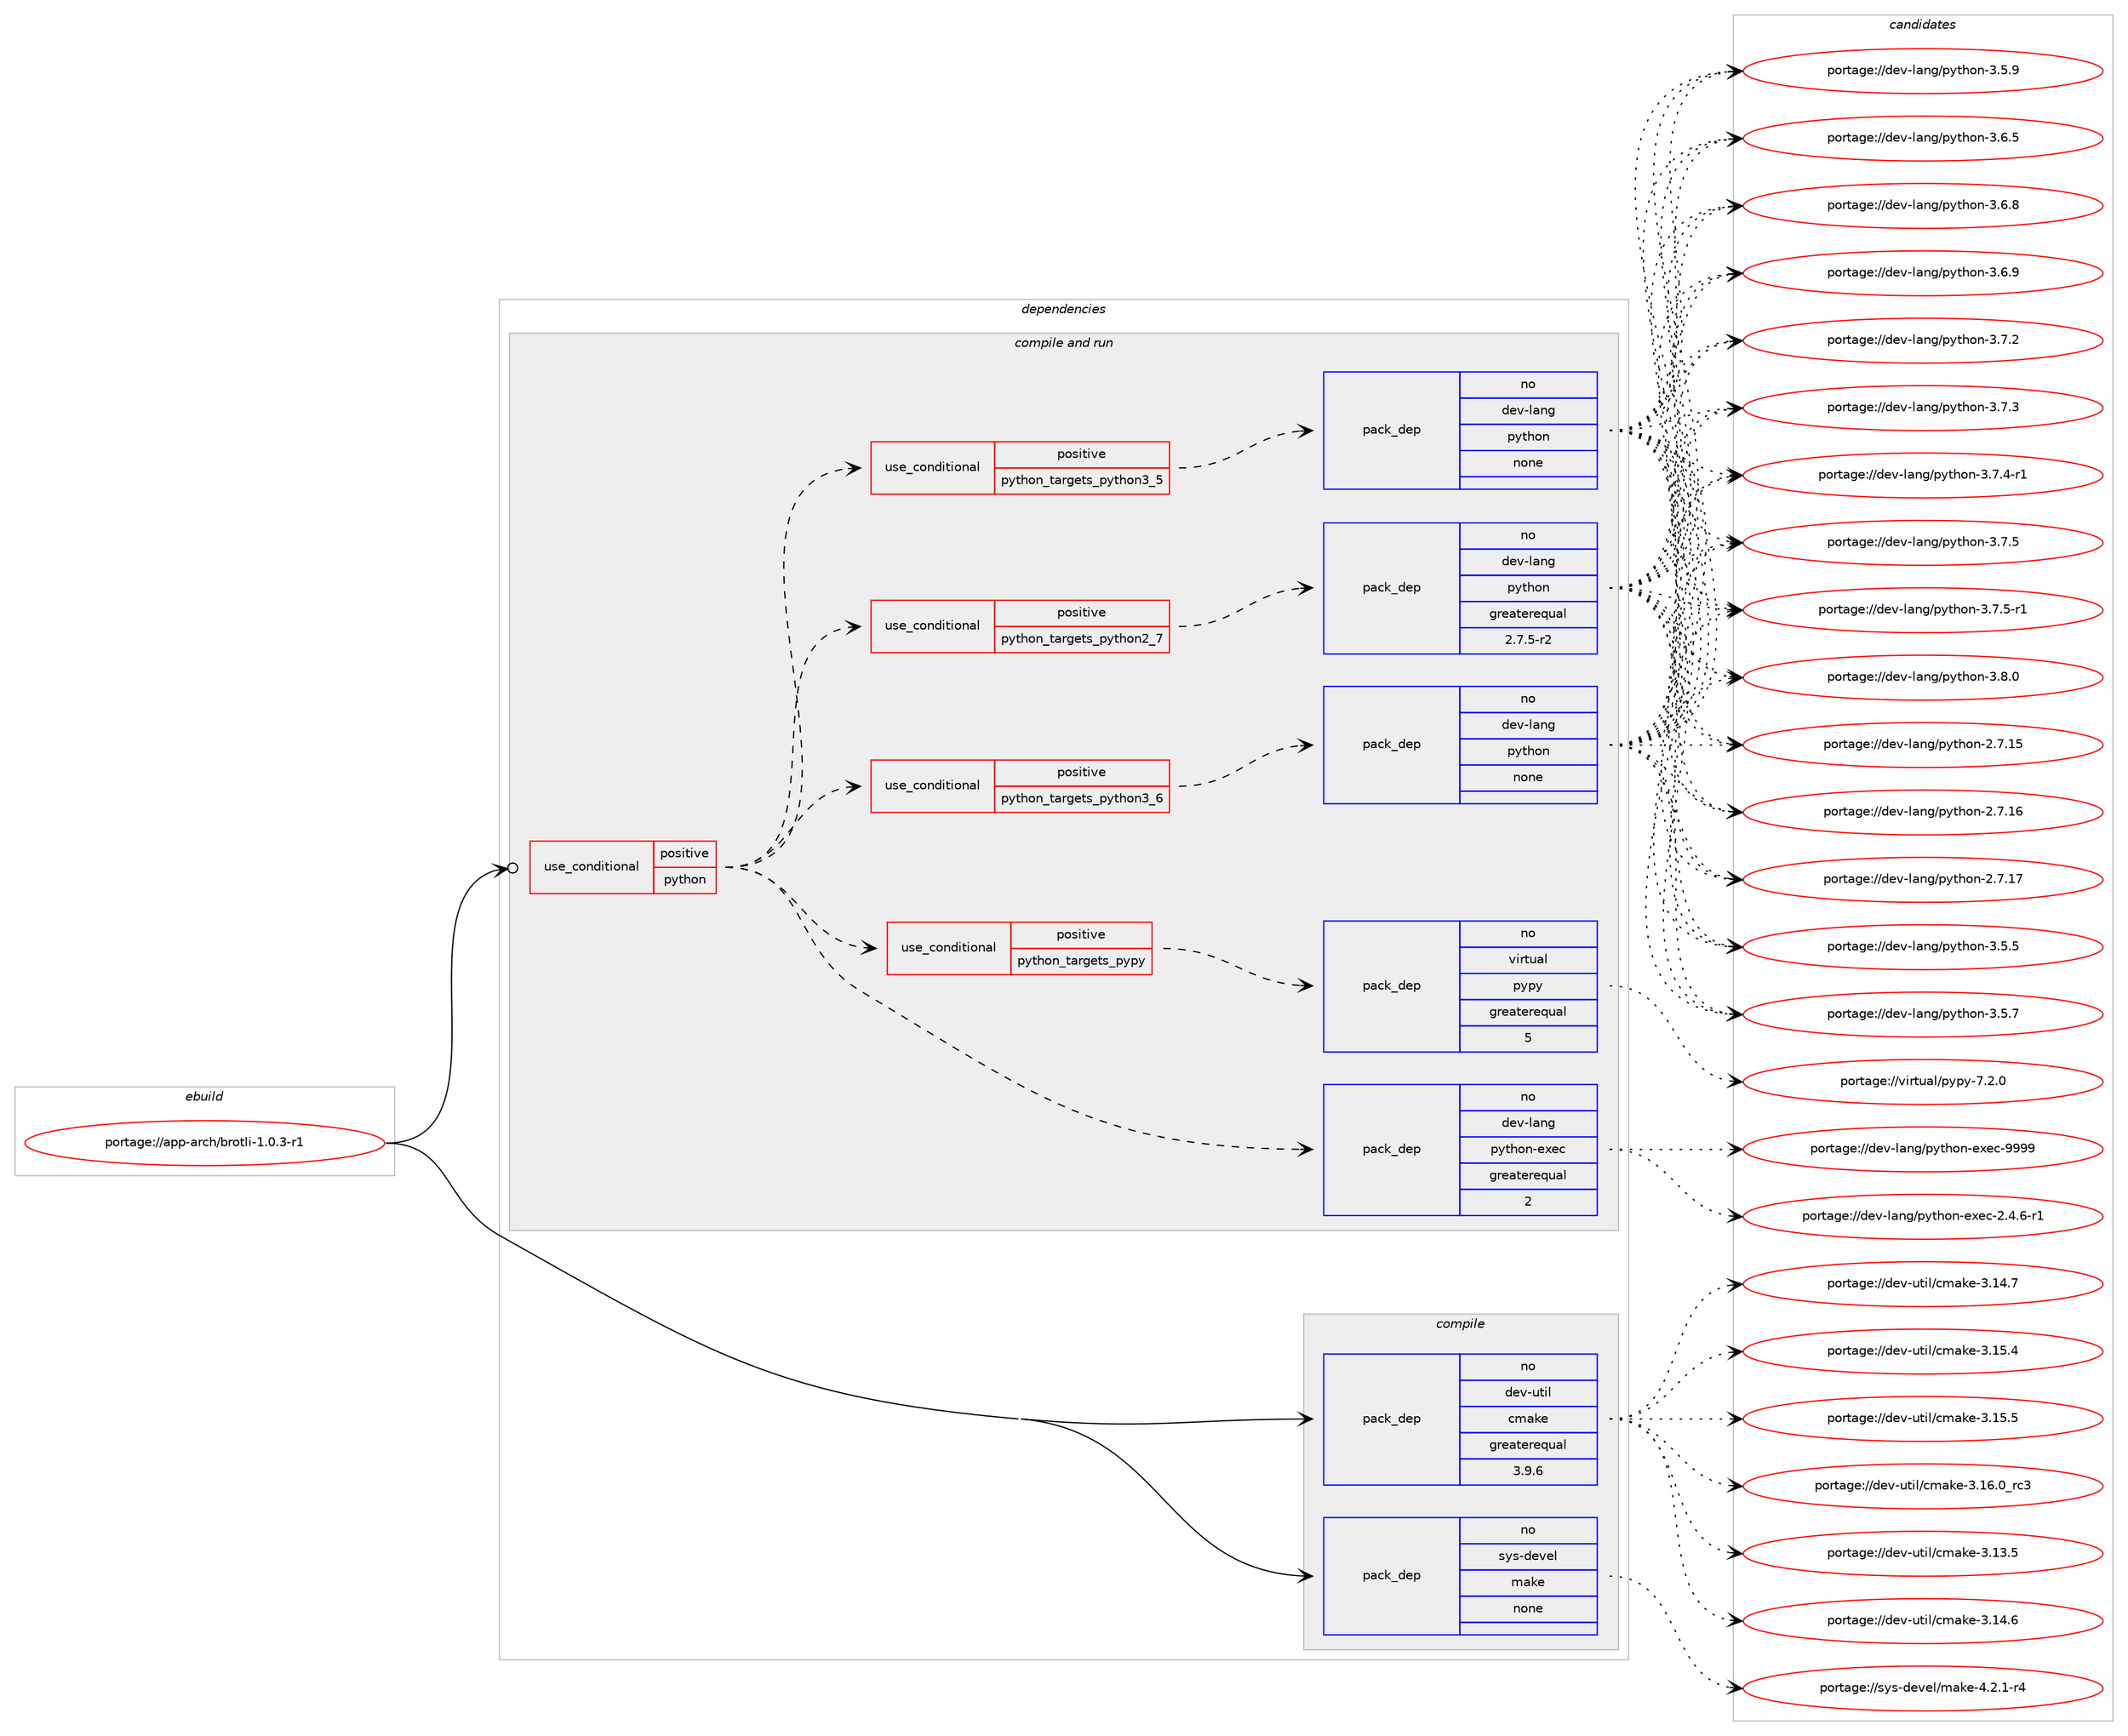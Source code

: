 digraph prolog {

# *************
# Graph options
# *************

newrank=true;
concentrate=true;
compound=true;
graph [rankdir=LR,fontname=Helvetica,fontsize=10,ranksep=1.5];#, ranksep=2.5, nodesep=0.2];
edge  [arrowhead=vee];
node  [fontname=Helvetica,fontsize=10];

# **********
# The ebuild
# **********

subgraph cluster_leftcol {
color=gray;
label=<<i>ebuild</i>>;
id [label="portage://app-arch/brotli-1.0.3-r1", color=red, width=4, href="../app-arch/brotli-1.0.3-r1.svg"];
}

# ****************
# The dependencies
# ****************

subgraph cluster_midcol {
color=gray;
label=<<i>dependencies</i>>;
subgraph cluster_compile {
fillcolor="#eeeeee";
style=filled;
label=<<i>compile</i>>;
subgraph pack5793 {
dependency8001 [label=<<TABLE BORDER="0" CELLBORDER="1" CELLSPACING="0" CELLPADDING="4" WIDTH="220"><TR><TD ROWSPAN="6" CELLPADDING="30">pack_dep</TD></TR><TR><TD WIDTH="110">no</TD></TR><TR><TD>dev-util</TD></TR><TR><TD>cmake</TD></TR><TR><TD>greaterequal</TD></TR><TR><TD>3.9.6</TD></TR></TABLE>>, shape=none, color=blue];
}
id:e -> dependency8001:w [weight=20,style="solid",arrowhead="vee"];
subgraph pack5794 {
dependency8002 [label=<<TABLE BORDER="0" CELLBORDER="1" CELLSPACING="0" CELLPADDING="4" WIDTH="220"><TR><TD ROWSPAN="6" CELLPADDING="30">pack_dep</TD></TR><TR><TD WIDTH="110">no</TD></TR><TR><TD>sys-devel</TD></TR><TR><TD>make</TD></TR><TR><TD>none</TD></TR><TR><TD></TD></TR></TABLE>>, shape=none, color=blue];
}
id:e -> dependency8002:w [weight=20,style="solid",arrowhead="vee"];
}
subgraph cluster_compileandrun {
fillcolor="#eeeeee";
style=filled;
label=<<i>compile and run</i>>;
subgraph cond2081 {
dependency8003 [label=<<TABLE BORDER="0" CELLBORDER="1" CELLSPACING="0" CELLPADDING="4"><TR><TD ROWSPAN="3" CELLPADDING="10">use_conditional</TD></TR><TR><TD>positive</TD></TR><TR><TD>python</TD></TR></TABLE>>, shape=none, color=red];
subgraph cond2082 {
dependency8004 [label=<<TABLE BORDER="0" CELLBORDER="1" CELLSPACING="0" CELLPADDING="4"><TR><TD ROWSPAN="3" CELLPADDING="10">use_conditional</TD></TR><TR><TD>positive</TD></TR><TR><TD>python_targets_pypy</TD></TR></TABLE>>, shape=none, color=red];
subgraph pack5795 {
dependency8005 [label=<<TABLE BORDER="0" CELLBORDER="1" CELLSPACING="0" CELLPADDING="4" WIDTH="220"><TR><TD ROWSPAN="6" CELLPADDING="30">pack_dep</TD></TR><TR><TD WIDTH="110">no</TD></TR><TR><TD>virtual</TD></TR><TR><TD>pypy</TD></TR><TR><TD>greaterequal</TD></TR><TR><TD>5</TD></TR></TABLE>>, shape=none, color=blue];
}
dependency8004:e -> dependency8005:w [weight=20,style="dashed",arrowhead="vee"];
}
dependency8003:e -> dependency8004:w [weight=20,style="dashed",arrowhead="vee"];
subgraph cond2083 {
dependency8006 [label=<<TABLE BORDER="0" CELLBORDER="1" CELLSPACING="0" CELLPADDING="4"><TR><TD ROWSPAN="3" CELLPADDING="10">use_conditional</TD></TR><TR><TD>positive</TD></TR><TR><TD>python_targets_python2_7</TD></TR></TABLE>>, shape=none, color=red];
subgraph pack5796 {
dependency8007 [label=<<TABLE BORDER="0" CELLBORDER="1" CELLSPACING="0" CELLPADDING="4" WIDTH="220"><TR><TD ROWSPAN="6" CELLPADDING="30">pack_dep</TD></TR><TR><TD WIDTH="110">no</TD></TR><TR><TD>dev-lang</TD></TR><TR><TD>python</TD></TR><TR><TD>greaterequal</TD></TR><TR><TD>2.7.5-r2</TD></TR></TABLE>>, shape=none, color=blue];
}
dependency8006:e -> dependency8007:w [weight=20,style="dashed",arrowhead="vee"];
}
dependency8003:e -> dependency8006:w [weight=20,style="dashed",arrowhead="vee"];
subgraph cond2084 {
dependency8008 [label=<<TABLE BORDER="0" CELLBORDER="1" CELLSPACING="0" CELLPADDING="4"><TR><TD ROWSPAN="3" CELLPADDING="10">use_conditional</TD></TR><TR><TD>positive</TD></TR><TR><TD>python_targets_python3_5</TD></TR></TABLE>>, shape=none, color=red];
subgraph pack5797 {
dependency8009 [label=<<TABLE BORDER="0" CELLBORDER="1" CELLSPACING="0" CELLPADDING="4" WIDTH="220"><TR><TD ROWSPAN="6" CELLPADDING="30">pack_dep</TD></TR><TR><TD WIDTH="110">no</TD></TR><TR><TD>dev-lang</TD></TR><TR><TD>python</TD></TR><TR><TD>none</TD></TR><TR><TD></TD></TR></TABLE>>, shape=none, color=blue];
}
dependency8008:e -> dependency8009:w [weight=20,style="dashed",arrowhead="vee"];
}
dependency8003:e -> dependency8008:w [weight=20,style="dashed",arrowhead="vee"];
subgraph cond2085 {
dependency8010 [label=<<TABLE BORDER="0" CELLBORDER="1" CELLSPACING="0" CELLPADDING="4"><TR><TD ROWSPAN="3" CELLPADDING="10">use_conditional</TD></TR><TR><TD>positive</TD></TR><TR><TD>python_targets_python3_6</TD></TR></TABLE>>, shape=none, color=red];
subgraph pack5798 {
dependency8011 [label=<<TABLE BORDER="0" CELLBORDER="1" CELLSPACING="0" CELLPADDING="4" WIDTH="220"><TR><TD ROWSPAN="6" CELLPADDING="30">pack_dep</TD></TR><TR><TD WIDTH="110">no</TD></TR><TR><TD>dev-lang</TD></TR><TR><TD>python</TD></TR><TR><TD>none</TD></TR><TR><TD></TD></TR></TABLE>>, shape=none, color=blue];
}
dependency8010:e -> dependency8011:w [weight=20,style="dashed",arrowhead="vee"];
}
dependency8003:e -> dependency8010:w [weight=20,style="dashed",arrowhead="vee"];
subgraph pack5799 {
dependency8012 [label=<<TABLE BORDER="0" CELLBORDER="1" CELLSPACING="0" CELLPADDING="4" WIDTH="220"><TR><TD ROWSPAN="6" CELLPADDING="30">pack_dep</TD></TR><TR><TD WIDTH="110">no</TD></TR><TR><TD>dev-lang</TD></TR><TR><TD>python-exec</TD></TR><TR><TD>greaterequal</TD></TR><TR><TD>2</TD></TR></TABLE>>, shape=none, color=blue];
}
dependency8003:e -> dependency8012:w [weight=20,style="dashed",arrowhead="vee"];
}
id:e -> dependency8003:w [weight=20,style="solid",arrowhead="odotvee"];
}
subgraph cluster_run {
fillcolor="#eeeeee";
style=filled;
label=<<i>run</i>>;
}
}

# **************
# The candidates
# **************

subgraph cluster_choices {
rank=same;
color=gray;
label=<<i>candidates</i>>;

subgraph choice5793 {
color=black;
nodesep=1;
choiceportage1001011184511711610510847991099710710145514649514653 [label="portage://dev-util/cmake-3.13.5", color=red, width=4,href="../dev-util/cmake-3.13.5.svg"];
choiceportage1001011184511711610510847991099710710145514649524654 [label="portage://dev-util/cmake-3.14.6", color=red, width=4,href="../dev-util/cmake-3.14.6.svg"];
choiceportage1001011184511711610510847991099710710145514649524655 [label="portage://dev-util/cmake-3.14.7", color=red, width=4,href="../dev-util/cmake-3.14.7.svg"];
choiceportage1001011184511711610510847991099710710145514649534652 [label="portage://dev-util/cmake-3.15.4", color=red, width=4,href="../dev-util/cmake-3.15.4.svg"];
choiceportage1001011184511711610510847991099710710145514649534653 [label="portage://dev-util/cmake-3.15.5", color=red, width=4,href="../dev-util/cmake-3.15.5.svg"];
choiceportage1001011184511711610510847991099710710145514649544648951149951 [label="portage://dev-util/cmake-3.16.0_rc3", color=red, width=4,href="../dev-util/cmake-3.16.0_rc3.svg"];
dependency8001:e -> choiceportage1001011184511711610510847991099710710145514649514653:w [style=dotted,weight="100"];
dependency8001:e -> choiceportage1001011184511711610510847991099710710145514649524654:w [style=dotted,weight="100"];
dependency8001:e -> choiceportage1001011184511711610510847991099710710145514649524655:w [style=dotted,weight="100"];
dependency8001:e -> choiceportage1001011184511711610510847991099710710145514649534652:w [style=dotted,weight="100"];
dependency8001:e -> choiceportage1001011184511711610510847991099710710145514649534653:w [style=dotted,weight="100"];
dependency8001:e -> choiceportage1001011184511711610510847991099710710145514649544648951149951:w [style=dotted,weight="100"];
}
subgraph choice5794 {
color=black;
nodesep=1;
choiceportage1151211154510010111810110847109971071014552465046494511452 [label="portage://sys-devel/make-4.2.1-r4", color=red, width=4,href="../sys-devel/make-4.2.1-r4.svg"];
dependency8002:e -> choiceportage1151211154510010111810110847109971071014552465046494511452:w [style=dotted,weight="100"];
}
subgraph choice5795 {
color=black;
nodesep=1;
choiceportage1181051141161179710847112121112121455546504648 [label="portage://virtual/pypy-7.2.0", color=red, width=4,href="../virtual/pypy-7.2.0.svg"];
dependency8005:e -> choiceportage1181051141161179710847112121112121455546504648:w [style=dotted,weight="100"];
}
subgraph choice5796 {
color=black;
nodesep=1;
choiceportage10010111845108971101034711212111610411111045504655464953 [label="portage://dev-lang/python-2.7.15", color=red, width=4,href="../dev-lang/python-2.7.15.svg"];
choiceportage10010111845108971101034711212111610411111045504655464954 [label="portage://dev-lang/python-2.7.16", color=red, width=4,href="../dev-lang/python-2.7.16.svg"];
choiceportage10010111845108971101034711212111610411111045504655464955 [label="portage://dev-lang/python-2.7.17", color=red, width=4,href="../dev-lang/python-2.7.17.svg"];
choiceportage100101118451089711010347112121116104111110455146534653 [label="portage://dev-lang/python-3.5.5", color=red, width=4,href="../dev-lang/python-3.5.5.svg"];
choiceportage100101118451089711010347112121116104111110455146534655 [label="portage://dev-lang/python-3.5.7", color=red, width=4,href="../dev-lang/python-3.5.7.svg"];
choiceportage100101118451089711010347112121116104111110455146534657 [label="portage://dev-lang/python-3.5.9", color=red, width=4,href="../dev-lang/python-3.5.9.svg"];
choiceportage100101118451089711010347112121116104111110455146544653 [label="portage://dev-lang/python-3.6.5", color=red, width=4,href="../dev-lang/python-3.6.5.svg"];
choiceportage100101118451089711010347112121116104111110455146544656 [label="portage://dev-lang/python-3.6.8", color=red, width=4,href="../dev-lang/python-3.6.8.svg"];
choiceportage100101118451089711010347112121116104111110455146544657 [label="portage://dev-lang/python-3.6.9", color=red, width=4,href="../dev-lang/python-3.6.9.svg"];
choiceportage100101118451089711010347112121116104111110455146554650 [label="portage://dev-lang/python-3.7.2", color=red, width=4,href="../dev-lang/python-3.7.2.svg"];
choiceportage100101118451089711010347112121116104111110455146554651 [label="portage://dev-lang/python-3.7.3", color=red, width=4,href="../dev-lang/python-3.7.3.svg"];
choiceportage1001011184510897110103471121211161041111104551465546524511449 [label="portage://dev-lang/python-3.7.4-r1", color=red, width=4,href="../dev-lang/python-3.7.4-r1.svg"];
choiceportage100101118451089711010347112121116104111110455146554653 [label="portage://dev-lang/python-3.7.5", color=red, width=4,href="../dev-lang/python-3.7.5.svg"];
choiceportage1001011184510897110103471121211161041111104551465546534511449 [label="portage://dev-lang/python-3.7.5-r1", color=red, width=4,href="../dev-lang/python-3.7.5-r1.svg"];
choiceportage100101118451089711010347112121116104111110455146564648 [label="portage://dev-lang/python-3.8.0", color=red, width=4,href="../dev-lang/python-3.8.0.svg"];
dependency8007:e -> choiceportage10010111845108971101034711212111610411111045504655464953:w [style=dotted,weight="100"];
dependency8007:e -> choiceportage10010111845108971101034711212111610411111045504655464954:w [style=dotted,weight="100"];
dependency8007:e -> choiceportage10010111845108971101034711212111610411111045504655464955:w [style=dotted,weight="100"];
dependency8007:e -> choiceportage100101118451089711010347112121116104111110455146534653:w [style=dotted,weight="100"];
dependency8007:e -> choiceportage100101118451089711010347112121116104111110455146534655:w [style=dotted,weight="100"];
dependency8007:e -> choiceportage100101118451089711010347112121116104111110455146534657:w [style=dotted,weight="100"];
dependency8007:e -> choiceportage100101118451089711010347112121116104111110455146544653:w [style=dotted,weight="100"];
dependency8007:e -> choiceportage100101118451089711010347112121116104111110455146544656:w [style=dotted,weight="100"];
dependency8007:e -> choiceportage100101118451089711010347112121116104111110455146544657:w [style=dotted,weight="100"];
dependency8007:e -> choiceportage100101118451089711010347112121116104111110455146554650:w [style=dotted,weight="100"];
dependency8007:e -> choiceportage100101118451089711010347112121116104111110455146554651:w [style=dotted,weight="100"];
dependency8007:e -> choiceportage1001011184510897110103471121211161041111104551465546524511449:w [style=dotted,weight="100"];
dependency8007:e -> choiceportage100101118451089711010347112121116104111110455146554653:w [style=dotted,weight="100"];
dependency8007:e -> choiceportage1001011184510897110103471121211161041111104551465546534511449:w [style=dotted,weight="100"];
dependency8007:e -> choiceportage100101118451089711010347112121116104111110455146564648:w [style=dotted,weight="100"];
}
subgraph choice5797 {
color=black;
nodesep=1;
choiceportage10010111845108971101034711212111610411111045504655464953 [label="portage://dev-lang/python-2.7.15", color=red, width=4,href="../dev-lang/python-2.7.15.svg"];
choiceportage10010111845108971101034711212111610411111045504655464954 [label="portage://dev-lang/python-2.7.16", color=red, width=4,href="../dev-lang/python-2.7.16.svg"];
choiceportage10010111845108971101034711212111610411111045504655464955 [label="portage://dev-lang/python-2.7.17", color=red, width=4,href="../dev-lang/python-2.7.17.svg"];
choiceportage100101118451089711010347112121116104111110455146534653 [label="portage://dev-lang/python-3.5.5", color=red, width=4,href="../dev-lang/python-3.5.5.svg"];
choiceportage100101118451089711010347112121116104111110455146534655 [label="portage://dev-lang/python-3.5.7", color=red, width=4,href="../dev-lang/python-3.5.7.svg"];
choiceportage100101118451089711010347112121116104111110455146534657 [label="portage://dev-lang/python-3.5.9", color=red, width=4,href="../dev-lang/python-3.5.9.svg"];
choiceportage100101118451089711010347112121116104111110455146544653 [label="portage://dev-lang/python-3.6.5", color=red, width=4,href="../dev-lang/python-3.6.5.svg"];
choiceportage100101118451089711010347112121116104111110455146544656 [label="portage://dev-lang/python-3.6.8", color=red, width=4,href="../dev-lang/python-3.6.8.svg"];
choiceportage100101118451089711010347112121116104111110455146544657 [label="portage://dev-lang/python-3.6.9", color=red, width=4,href="../dev-lang/python-3.6.9.svg"];
choiceportage100101118451089711010347112121116104111110455146554650 [label="portage://dev-lang/python-3.7.2", color=red, width=4,href="../dev-lang/python-3.7.2.svg"];
choiceportage100101118451089711010347112121116104111110455146554651 [label="portage://dev-lang/python-3.7.3", color=red, width=4,href="../dev-lang/python-3.7.3.svg"];
choiceportage1001011184510897110103471121211161041111104551465546524511449 [label="portage://dev-lang/python-3.7.4-r1", color=red, width=4,href="../dev-lang/python-3.7.4-r1.svg"];
choiceportage100101118451089711010347112121116104111110455146554653 [label="portage://dev-lang/python-3.7.5", color=red, width=4,href="../dev-lang/python-3.7.5.svg"];
choiceportage1001011184510897110103471121211161041111104551465546534511449 [label="portage://dev-lang/python-3.7.5-r1", color=red, width=4,href="../dev-lang/python-3.7.5-r1.svg"];
choiceportage100101118451089711010347112121116104111110455146564648 [label="portage://dev-lang/python-3.8.0", color=red, width=4,href="../dev-lang/python-3.8.0.svg"];
dependency8009:e -> choiceportage10010111845108971101034711212111610411111045504655464953:w [style=dotted,weight="100"];
dependency8009:e -> choiceportage10010111845108971101034711212111610411111045504655464954:w [style=dotted,weight="100"];
dependency8009:e -> choiceportage10010111845108971101034711212111610411111045504655464955:w [style=dotted,weight="100"];
dependency8009:e -> choiceportage100101118451089711010347112121116104111110455146534653:w [style=dotted,weight="100"];
dependency8009:e -> choiceportage100101118451089711010347112121116104111110455146534655:w [style=dotted,weight="100"];
dependency8009:e -> choiceportage100101118451089711010347112121116104111110455146534657:w [style=dotted,weight="100"];
dependency8009:e -> choiceportage100101118451089711010347112121116104111110455146544653:w [style=dotted,weight="100"];
dependency8009:e -> choiceportage100101118451089711010347112121116104111110455146544656:w [style=dotted,weight="100"];
dependency8009:e -> choiceportage100101118451089711010347112121116104111110455146544657:w [style=dotted,weight="100"];
dependency8009:e -> choiceportage100101118451089711010347112121116104111110455146554650:w [style=dotted,weight="100"];
dependency8009:e -> choiceportage100101118451089711010347112121116104111110455146554651:w [style=dotted,weight="100"];
dependency8009:e -> choiceportage1001011184510897110103471121211161041111104551465546524511449:w [style=dotted,weight="100"];
dependency8009:e -> choiceportage100101118451089711010347112121116104111110455146554653:w [style=dotted,weight="100"];
dependency8009:e -> choiceportage1001011184510897110103471121211161041111104551465546534511449:w [style=dotted,weight="100"];
dependency8009:e -> choiceportage100101118451089711010347112121116104111110455146564648:w [style=dotted,weight="100"];
}
subgraph choice5798 {
color=black;
nodesep=1;
choiceportage10010111845108971101034711212111610411111045504655464953 [label="portage://dev-lang/python-2.7.15", color=red, width=4,href="../dev-lang/python-2.7.15.svg"];
choiceportage10010111845108971101034711212111610411111045504655464954 [label="portage://dev-lang/python-2.7.16", color=red, width=4,href="../dev-lang/python-2.7.16.svg"];
choiceportage10010111845108971101034711212111610411111045504655464955 [label="portage://dev-lang/python-2.7.17", color=red, width=4,href="../dev-lang/python-2.7.17.svg"];
choiceportage100101118451089711010347112121116104111110455146534653 [label="portage://dev-lang/python-3.5.5", color=red, width=4,href="../dev-lang/python-3.5.5.svg"];
choiceportage100101118451089711010347112121116104111110455146534655 [label="portage://dev-lang/python-3.5.7", color=red, width=4,href="../dev-lang/python-3.5.7.svg"];
choiceportage100101118451089711010347112121116104111110455146534657 [label="portage://dev-lang/python-3.5.9", color=red, width=4,href="../dev-lang/python-3.5.9.svg"];
choiceportage100101118451089711010347112121116104111110455146544653 [label="portage://dev-lang/python-3.6.5", color=red, width=4,href="../dev-lang/python-3.6.5.svg"];
choiceportage100101118451089711010347112121116104111110455146544656 [label="portage://dev-lang/python-3.6.8", color=red, width=4,href="../dev-lang/python-3.6.8.svg"];
choiceportage100101118451089711010347112121116104111110455146544657 [label="portage://dev-lang/python-3.6.9", color=red, width=4,href="../dev-lang/python-3.6.9.svg"];
choiceportage100101118451089711010347112121116104111110455146554650 [label="portage://dev-lang/python-3.7.2", color=red, width=4,href="../dev-lang/python-3.7.2.svg"];
choiceportage100101118451089711010347112121116104111110455146554651 [label="portage://dev-lang/python-3.7.3", color=red, width=4,href="../dev-lang/python-3.7.3.svg"];
choiceportage1001011184510897110103471121211161041111104551465546524511449 [label="portage://dev-lang/python-3.7.4-r1", color=red, width=4,href="../dev-lang/python-3.7.4-r1.svg"];
choiceportage100101118451089711010347112121116104111110455146554653 [label="portage://dev-lang/python-3.7.5", color=red, width=4,href="../dev-lang/python-3.7.5.svg"];
choiceportage1001011184510897110103471121211161041111104551465546534511449 [label="portage://dev-lang/python-3.7.5-r1", color=red, width=4,href="../dev-lang/python-3.7.5-r1.svg"];
choiceportage100101118451089711010347112121116104111110455146564648 [label="portage://dev-lang/python-3.8.0", color=red, width=4,href="../dev-lang/python-3.8.0.svg"];
dependency8011:e -> choiceportage10010111845108971101034711212111610411111045504655464953:w [style=dotted,weight="100"];
dependency8011:e -> choiceportage10010111845108971101034711212111610411111045504655464954:w [style=dotted,weight="100"];
dependency8011:e -> choiceportage10010111845108971101034711212111610411111045504655464955:w [style=dotted,weight="100"];
dependency8011:e -> choiceportage100101118451089711010347112121116104111110455146534653:w [style=dotted,weight="100"];
dependency8011:e -> choiceportage100101118451089711010347112121116104111110455146534655:w [style=dotted,weight="100"];
dependency8011:e -> choiceportage100101118451089711010347112121116104111110455146534657:w [style=dotted,weight="100"];
dependency8011:e -> choiceportage100101118451089711010347112121116104111110455146544653:w [style=dotted,weight="100"];
dependency8011:e -> choiceportage100101118451089711010347112121116104111110455146544656:w [style=dotted,weight="100"];
dependency8011:e -> choiceportage100101118451089711010347112121116104111110455146544657:w [style=dotted,weight="100"];
dependency8011:e -> choiceportage100101118451089711010347112121116104111110455146554650:w [style=dotted,weight="100"];
dependency8011:e -> choiceportage100101118451089711010347112121116104111110455146554651:w [style=dotted,weight="100"];
dependency8011:e -> choiceportage1001011184510897110103471121211161041111104551465546524511449:w [style=dotted,weight="100"];
dependency8011:e -> choiceportage100101118451089711010347112121116104111110455146554653:w [style=dotted,weight="100"];
dependency8011:e -> choiceportage1001011184510897110103471121211161041111104551465546534511449:w [style=dotted,weight="100"];
dependency8011:e -> choiceportage100101118451089711010347112121116104111110455146564648:w [style=dotted,weight="100"];
}
subgraph choice5799 {
color=black;
nodesep=1;
choiceportage10010111845108971101034711212111610411111045101120101994550465246544511449 [label="portage://dev-lang/python-exec-2.4.6-r1", color=red, width=4,href="../dev-lang/python-exec-2.4.6-r1.svg"];
choiceportage10010111845108971101034711212111610411111045101120101994557575757 [label="portage://dev-lang/python-exec-9999", color=red, width=4,href="../dev-lang/python-exec-9999.svg"];
dependency8012:e -> choiceportage10010111845108971101034711212111610411111045101120101994550465246544511449:w [style=dotted,weight="100"];
dependency8012:e -> choiceportage10010111845108971101034711212111610411111045101120101994557575757:w [style=dotted,weight="100"];
}
}

}

